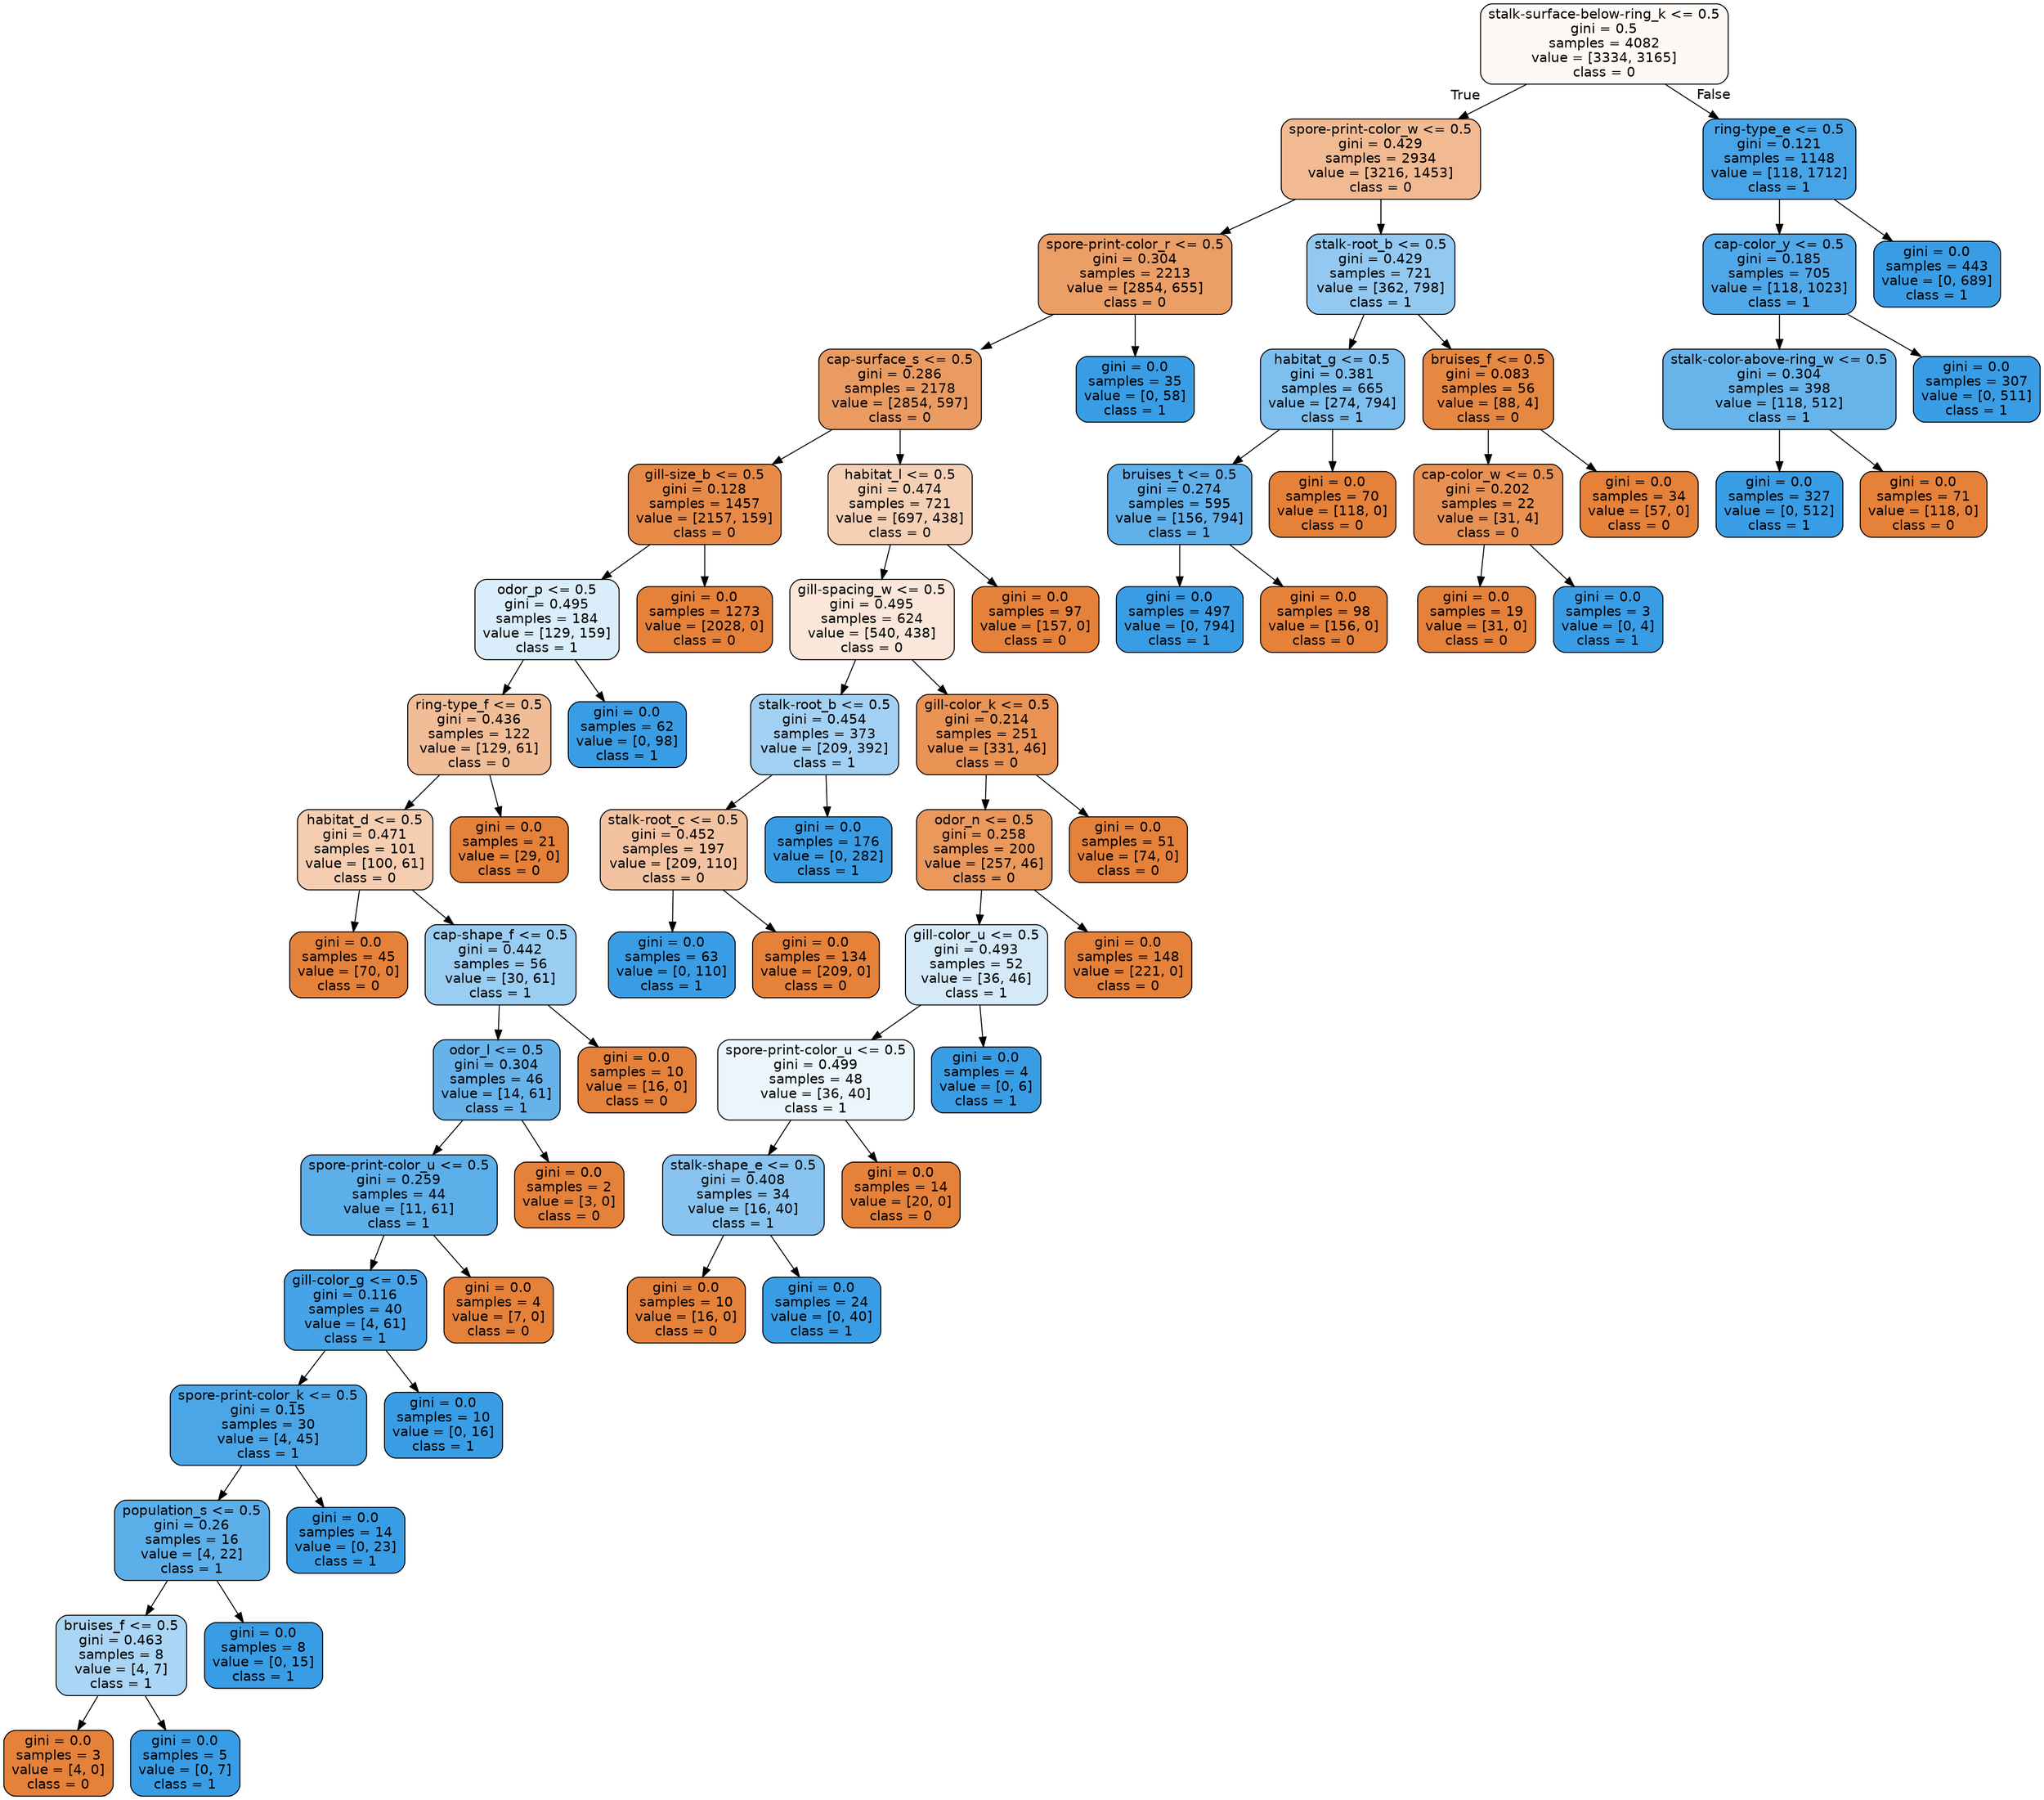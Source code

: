 digraph Tree {
node [shape=box, style="filled, rounded", color="black", fontname="helvetica"] ;
edge [fontname="helvetica"] ;
0 [label="stalk-surface-below-ring_k <= 0.5\ngini = 0.5\nsamples = 4082\nvalue = [3334, 3165]\nclass = 0", fillcolor="#fef9f5"] ;
1 [label="spore-print-color_w <= 0.5\ngini = 0.429\nsamples = 2934\nvalue = [3216, 1453]\nclass = 0", fillcolor="#f1ba92"] ;
0 -> 1 [labeldistance=2.5, labelangle=45, headlabel="True"] ;
2 [label="spore-print-color_r <= 0.5\ngini = 0.304\nsamples = 2213\nvalue = [2854, 655]\nclass = 0", fillcolor="#eb9e66"] ;
1 -> 2 ;
3 [label="cap-surface_s <= 0.5\ngini = 0.286\nsamples = 2178\nvalue = [2854, 597]\nclass = 0", fillcolor="#ea9b62"] ;
2 -> 3 ;
4 [label="gill-size_b <= 0.5\ngini = 0.128\nsamples = 1457\nvalue = [2157, 159]\nclass = 0", fillcolor="#e78a48"] ;
3 -> 4 ;
5 [label="odor_p <= 0.5\ngini = 0.495\nsamples = 184\nvalue = [129, 159]\nclass = 1", fillcolor="#daedfa"] ;
4 -> 5 ;
6 [label="ring-type_f <= 0.5\ngini = 0.436\nsamples = 122\nvalue = [129, 61]\nclass = 0", fillcolor="#f1bd97"] ;
5 -> 6 ;
7 [label="habitat_d <= 0.5\ngini = 0.471\nsamples = 101\nvalue = [100, 61]\nclass = 0", fillcolor="#f5ceb2"] ;
6 -> 7 ;
8 [label="gini = 0.0\nsamples = 45\nvalue = [70, 0]\nclass = 0", fillcolor="#e58139"] ;
7 -> 8 ;
9 [label="cap-shape_f <= 0.5\ngini = 0.442\nsamples = 56\nvalue = [30, 61]\nclass = 1", fillcolor="#9acdf2"] ;
7 -> 9 ;
10 [label="odor_l <= 0.5\ngini = 0.304\nsamples = 46\nvalue = [14, 61]\nclass = 1", fillcolor="#66b3eb"] ;
9 -> 10 ;
11 [label="spore-print-color_u <= 0.5\ngini = 0.259\nsamples = 44\nvalue = [11, 61]\nclass = 1", fillcolor="#5dafea"] ;
10 -> 11 ;
12 [label="gill-color_g <= 0.5\ngini = 0.116\nsamples = 40\nvalue = [4, 61]\nclass = 1", fillcolor="#46a3e7"] ;
11 -> 12 ;
13 [label="spore-print-color_k <= 0.5\ngini = 0.15\nsamples = 30\nvalue = [4, 45]\nclass = 1", fillcolor="#4ba6e7"] ;
12 -> 13 ;
14 [label="population_s <= 0.5\ngini = 0.26\nsamples = 16\nvalue = [4, 22]\nclass = 1", fillcolor="#5dafea"] ;
13 -> 14 ;
15 [label="bruises_f <= 0.5\ngini = 0.463\nsamples = 8\nvalue = [4, 7]\nclass = 1", fillcolor="#aad5f4"] ;
14 -> 15 ;
16 [label="gini = 0.0\nsamples = 3\nvalue = [4, 0]\nclass = 0", fillcolor="#e58139"] ;
15 -> 16 ;
17 [label="gini = 0.0\nsamples = 5\nvalue = [0, 7]\nclass = 1", fillcolor="#399de5"] ;
15 -> 17 ;
18 [label="gini = 0.0\nsamples = 8\nvalue = [0, 15]\nclass = 1", fillcolor="#399de5"] ;
14 -> 18 ;
19 [label="gini = 0.0\nsamples = 14\nvalue = [0, 23]\nclass = 1", fillcolor="#399de5"] ;
13 -> 19 ;
20 [label="gini = 0.0\nsamples = 10\nvalue = [0, 16]\nclass = 1", fillcolor="#399de5"] ;
12 -> 20 ;
21 [label="gini = 0.0\nsamples = 4\nvalue = [7, 0]\nclass = 0", fillcolor="#e58139"] ;
11 -> 21 ;
22 [label="gini = 0.0\nsamples = 2\nvalue = [3, 0]\nclass = 0", fillcolor="#e58139"] ;
10 -> 22 ;
23 [label="gini = 0.0\nsamples = 10\nvalue = [16, 0]\nclass = 0", fillcolor="#e58139"] ;
9 -> 23 ;
24 [label="gini = 0.0\nsamples = 21\nvalue = [29, 0]\nclass = 0", fillcolor="#e58139"] ;
6 -> 24 ;
25 [label="gini = 0.0\nsamples = 62\nvalue = [0, 98]\nclass = 1", fillcolor="#399de5"] ;
5 -> 25 ;
26 [label="gini = 0.0\nsamples = 1273\nvalue = [2028, 0]\nclass = 0", fillcolor="#e58139"] ;
4 -> 26 ;
27 [label="habitat_l <= 0.5\ngini = 0.474\nsamples = 721\nvalue = [697, 438]\nclass = 0", fillcolor="#f5d0b5"] ;
3 -> 27 ;
28 [label="gill-spacing_w <= 0.5\ngini = 0.495\nsamples = 624\nvalue = [540, 438]\nclass = 0", fillcolor="#fae7da"] ;
27 -> 28 ;
29 [label="stalk-root_b <= 0.5\ngini = 0.454\nsamples = 373\nvalue = [209, 392]\nclass = 1", fillcolor="#a3d1f3"] ;
28 -> 29 ;
30 [label="stalk-root_c <= 0.5\ngini = 0.452\nsamples = 197\nvalue = [209, 110]\nclass = 0", fillcolor="#f3c3a1"] ;
29 -> 30 ;
31 [label="gini = 0.0\nsamples = 63\nvalue = [0, 110]\nclass = 1", fillcolor="#399de5"] ;
30 -> 31 ;
32 [label="gini = 0.0\nsamples = 134\nvalue = [209, 0]\nclass = 0", fillcolor="#e58139"] ;
30 -> 32 ;
33 [label="gini = 0.0\nsamples = 176\nvalue = [0, 282]\nclass = 1", fillcolor="#399de5"] ;
29 -> 33 ;
34 [label="gill-color_k <= 0.5\ngini = 0.214\nsamples = 251\nvalue = [331, 46]\nclass = 0", fillcolor="#e99355"] ;
28 -> 34 ;
35 [label="odor_n <= 0.5\ngini = 0.258\nsamples = 200\nvalue = [257, 46]\nclass = 0", fillcolor="#ea985c"] ;
34 -> 35 ;
36 [label="gill-color_u <= 0.5\ngini = 0.493\nsamples = 52\nvalue = [36, 46]\nclass = 1", fillcolor="#d4eaf9"] ;
35 -> 36 ;
37 [label="spore-print-color_u <= 0.5\ngini = 0.499\nsamples = 48\nvalue = [36, 40]\nclass = 1", fillcolor="#ebf5fc"] ;
36 -> 37 ;
38 [label="stalk-shape_e <= 0.5\ngini = 0.408\nsamples = 34\nvalue = [16, 40]\nclass = 1", fillcolor="#88c4ef"] ;
37 -> 38 ;
39 [label="gini = 0.0\nsamples = 10\nvalue = [16, 0]\nclass = 0", fillcolor="#e58139"] ;
38 -> 39 ;
40 [label="gini = 0.0\nsamples = 24\nvalue = [0, 40]\nclass = 1", fillcolor="#399de5"] ;
38 -> 40 ;
41 [label="gini = 0.0\nsamples = 14\nvalue = [20, 0]\nclass = 0", fillcolor="#e58139"] ;
37 -> 41 ;
42 [label="gini = 0.0\nsamples = 4\nvalue = [0, 6]\nclass = 1", fillcolor="#399de5"] ;
36 -> 42 ;
43 [label="gini = 0.0\nsamples = 148\nvalue = [221, 0]\nclass = 0", fillcolor="#e58139"] ;
35 -> 43 ;
44 [label="gini = 0.0\nsamples = 51\nvalue = [74, 0]\nclass = 0", fillcolor="#e58139"] ;
34 -> 44 ;
45 [label="gini = 0.0\nsamples = 97\nvalue = [157, 0]\nclass = 0", fillcolor="#e58139"] ;
27 -> 45 ;
46 [label="gini = 0.0\nsamples = 35\nvalue = [0, 58]\nclass = 1", fillcolor="#399de5"] ;
2 -> 46 ;
47 [label="stalk-root_b <= 0.5\ngini = 0.429\nsamples = 721\nvalue = [362, 798]\nclass = 1", fillcolor="#93c9f1"] ;
1 -> 47 ;
48 [label="habitat_g <= 0.5\ngini = 0.381\nsamples = 665\nvalue = [274, 794]\nclass = 1", fillcolor="#7dbfee"] ;
47 -> 48 ;
49 [label="bruises_t <= 0.5\ngini = 0.274\nsamples = 595\nvalue = [156, 794]\nclass = 1", fillcolor="#60b0ea"] ;
48 -> 49 ;
50 [label="gini = 0.0\nsamples = 497\nvalue = [0, 794]\nclass = 1", fillcolor="#399de5"] ;
49 -> 50 ;
51 [label="gini = 0.0\nsamples = 98\nvalue = [156, 0]\nclass = 0", fillcolor="#e58139"] ;
49 -> 51 ;
52 [label="gini = 0.0\nsamples = 70\nvalue = [118, 0]\nclass = 0", fillcolor="#e58139"] ;
48 -> 52 ;
53 [label="bruises_f <= 0.5\ngini = 0.083\nsamples = 56\nvalue = [88, 4]\nclass = 0", fillcolor="#e68742"] ;
47 -> 53 ;
54 [label="cap-color_w <= 0.5\ngini = 0.202\nsamples = 22\nvalue = [31, 4]\nclass = 0", fillcolor="#e89153"] ;
53 -> 54 ;
55 [label="gini = 0.0\nsamples = 19\nvalue = [31, 0]\nclass = 0", fillcolor="#e58139"] ;
54 -> 55 ;
56 [label="gini = 0.0\nsamples = 3\nvalue = [0, 4]\nclass = 1", fillcolor="#399de5"] ;
54 -> 56 ;
57 [label="gini = 0.0\nsamples = 34\nvalue = [57, 0]\nclass = 0", fillcolor="#e58139"] ;
53 -> 57 ;
58 [label="ring-type_e <= 0.5\ngini = 0.121\nsamples = 1148\nvalue = [118, 1712]\nclass = 1", fillcolor="#47a4e7"] ;
0 -> 58 [labeldistance=2.5, labelangle=-45, headlabel="False"] ;
59 [label="cap-color_y <= 0.5\ngini = 0.185\nsamples = 705\nvalue = [118, 1023]\nclass = 1", fillcolor="#50a8e8"] ;
58 -> 59 ;
60 [label="stalk-color-above-ring_w <= 0.5\ngini = 0.304\nsamples = 398\nvalue = [118, 512]\nclass = 1", fillcolor="#67b4eb"] ;
59 -> 60 ;
61 [label="gini = 0.0\nsamples = 327\nvalue = [0, 512]\nclass = 1", fillcolor="#399de5"] ;
60 -> 61 ;
62 [label="gini = 0.0\nsamples = 71\nvalue = [118, 0]\nclass = 0", fillcolor="#e58139"] ;
60 -> 62 ;
63 [label="gini = 0.0\nsamples = 307\nvalue = [0, 511]\nclass = 1", fillcolor="#399de5"] ;
59 -> 63 ;
64 [label="gini = 0.0\nsamples = 443\nvalue = [0, 689]\nclass = 1", fillcolor="#399de5"] ;
58 -> 64 ;
}